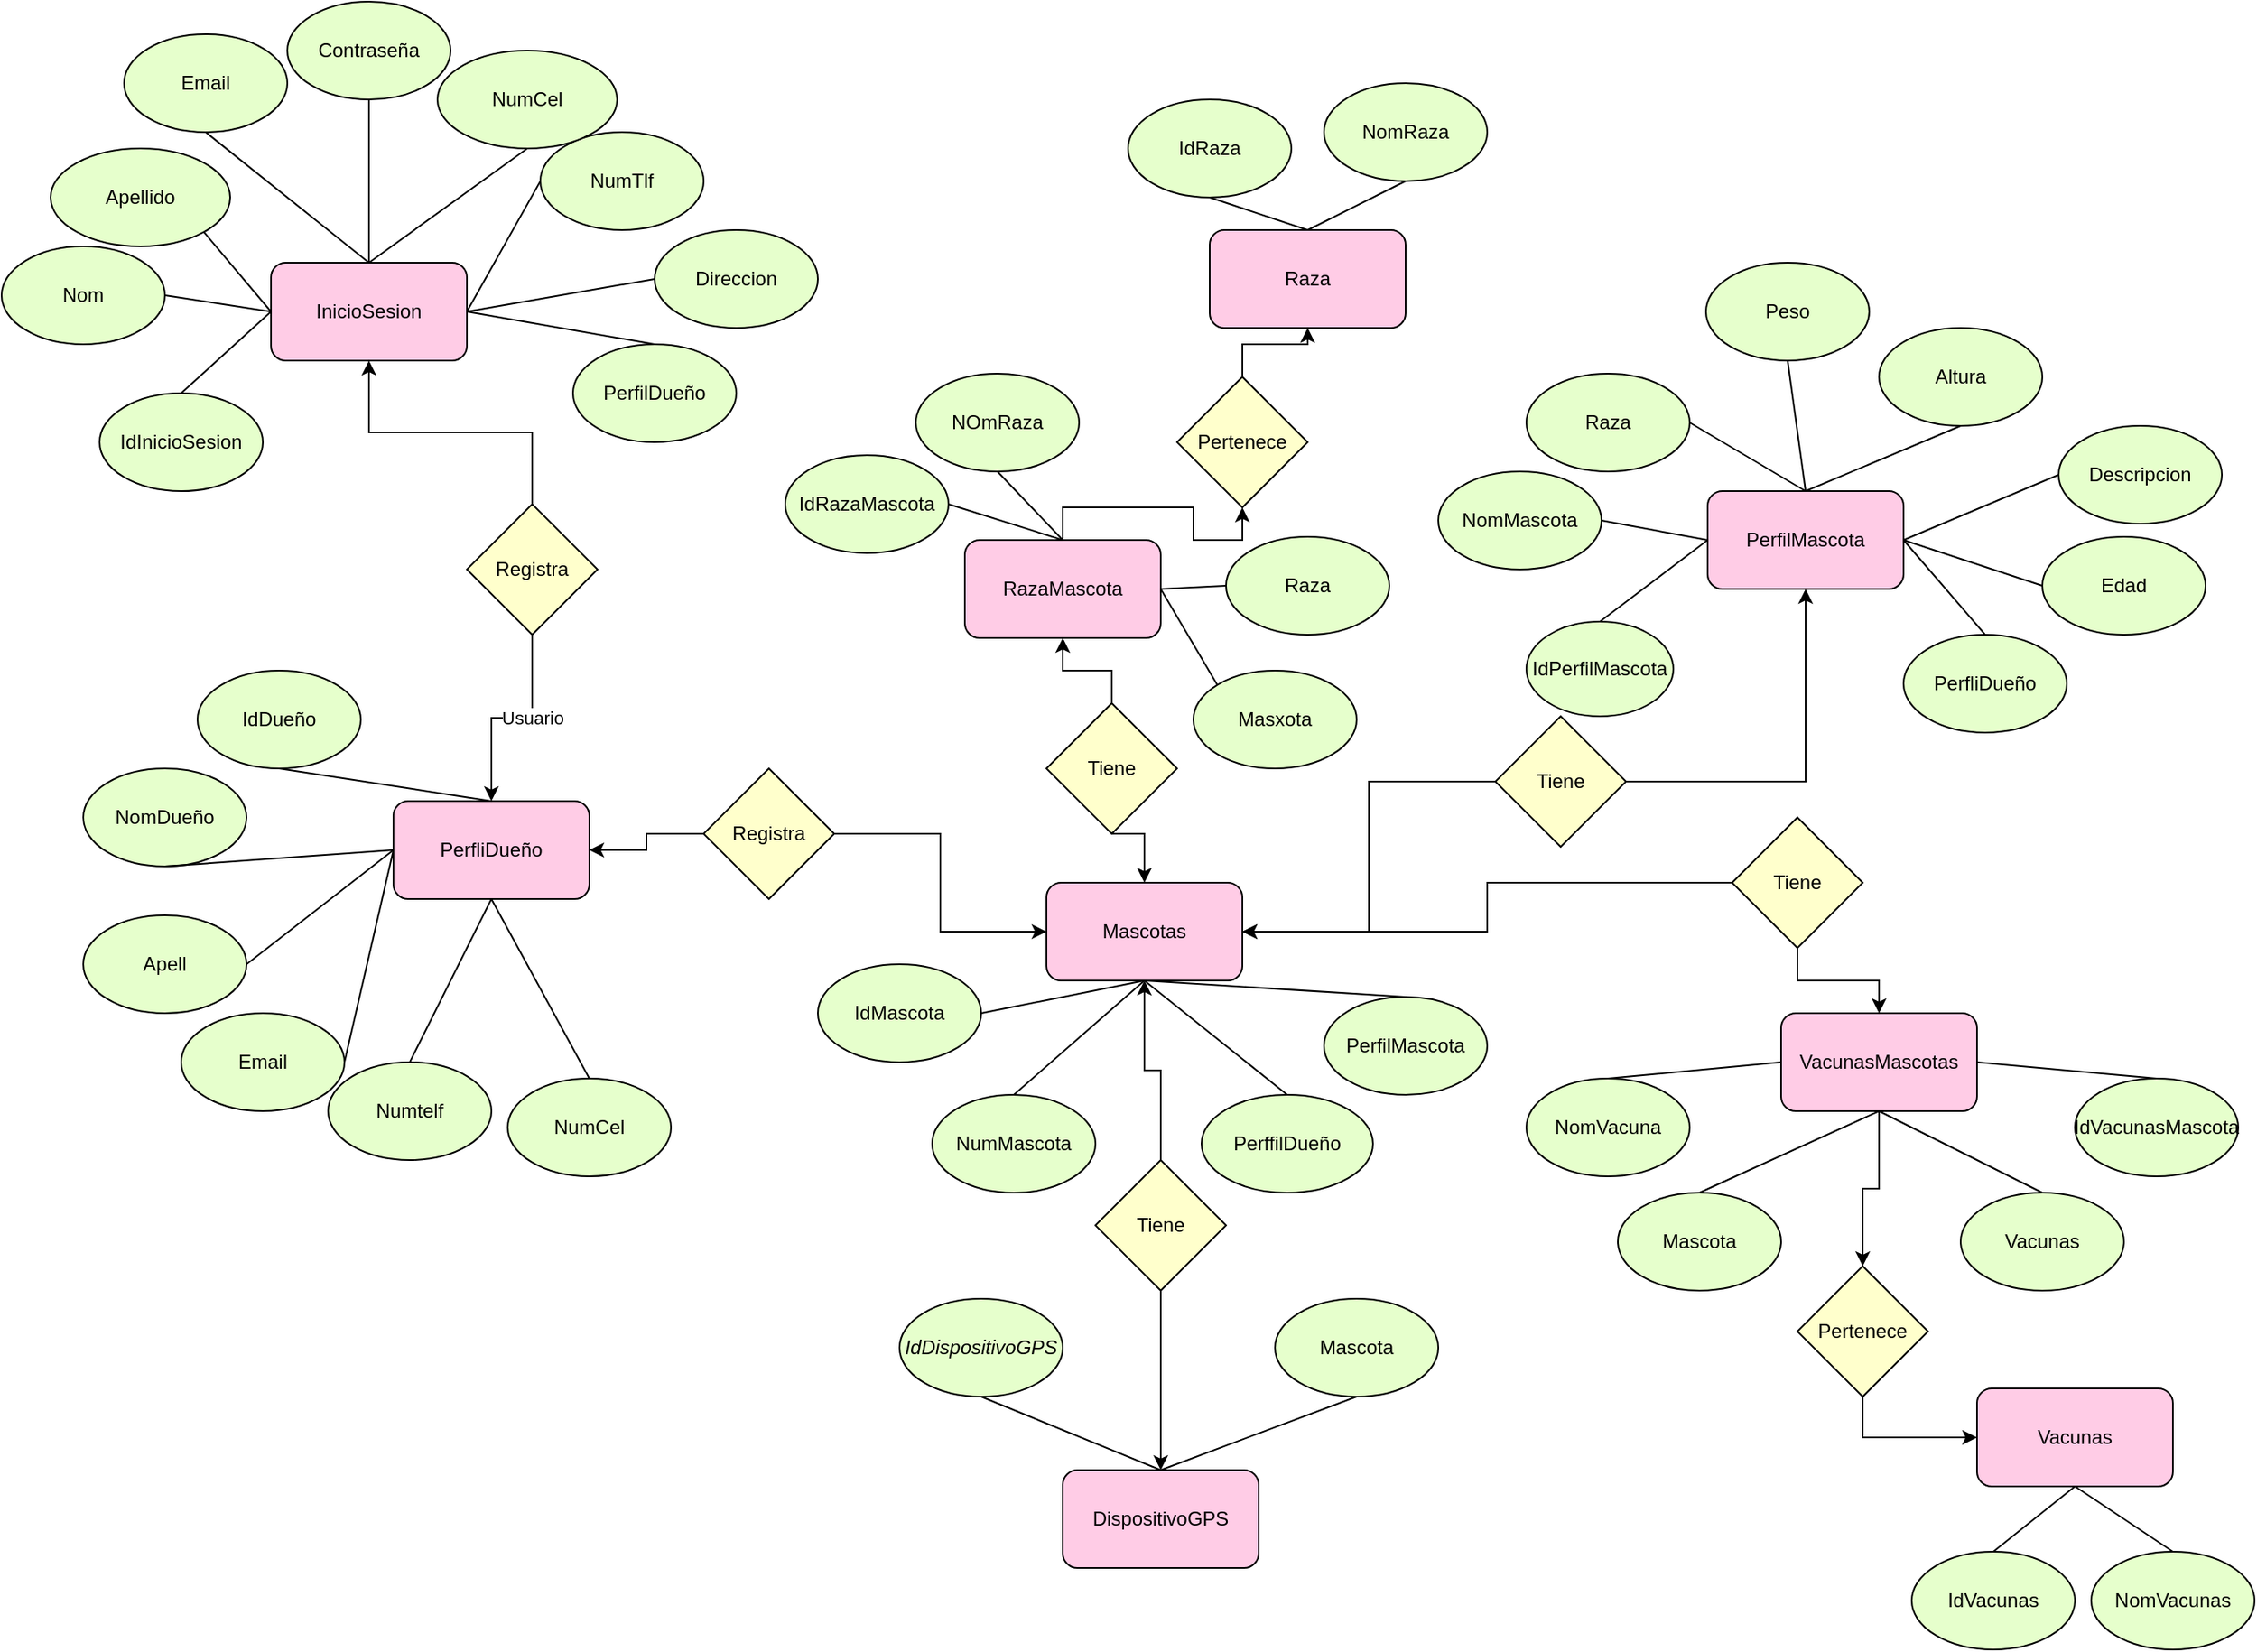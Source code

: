 <mxfile version="24.7.6">
  <diagram name="Página-1" id="7YtwFmNZtghmrdUMGdaG">
    <mxGraphModel dx="2367" dy="1738" grid="1" gridSize="10" guides="1" tooltips="1" connect="1" arrows="1" fold="1" page="1" pageScale="1" pageWidth="827" pageHeight="1169" math="0" shadow="0">
      <root>
        <mxCell id="0" />
        <mxCell id="1" parent="0" />
        <mxCell id="C1am7lI73KOrVMWv0Ogh-69" value="&lt;font style=&quot;font-size: 12px;&quot;&gt;InicioSesion&lt;/font&gt;" style="rounded=1;whiteSpace=wrap;html=1;fillColor=#FFCCE6;" vertex="1" parent="1">
          <mxGeometry x="-515" y="-80" width="120" height="60" as="geometry" />
        </mxCell>
        <mxCell id="C1am7lI73KOrVMWv0Ogh-70" value="PerfliDueño" style="rounded=1;whiteSpace=wrap;html=1;fillColor=#FFCCE6;" vertex="1" parent="1">
          <mxGeometry x="-440" y="250" width="120" height="60" as="geometry" />
        </mxCell>
        <mxCell id="C1am7lI73KOrVMWv0Ogh-71" value="Vacunas" style="rounded=1;whiteSpace=wrap;html=1;fillColor=#FFCCE6;" vertex="1" parent="1">
          <mxGeometry x="530" y="610" width="120" height="60" as="geometry" />
        </mxCell>
        <mxCell id="C1am7lI73KOrVMWv0Ogh-193" style="edgeStyle=orthogonalEdgeStyle;rounded=0;orthogonalLoop=1;jettySize=auto;html=1;exitX=0.5;exitY=1;exitDx=0;exitDy=0;entryX=0.5;entryY=0;entryDx=0;entryDy=0;" edge="1" parent="1" source="C1am7lI73KOrVMWv0Ogh-72" target="C1am7lI73KOrVMWv0Ogh-192">
          <mxGeometry relative="1" as="geometry" />
        </mxCell>
        <mxCell id="C1am7lI73KOrVMWv0Ogh-72" value="VacunasMascotas" style="rounded=1;whiteSpace=wrap;html=1;fillColor=#FFCCE6;" vertex="1" parent="1">
          <mxGeometry x="410" y="380" width="120" height="60" as="geometry" />
        </mxCell>
        <mxCell id="C1am7lI73KOrVMWv0Ogh-73" value="DispositivoGPS" style="rounded=1;whiteSpace=wrap;html=1;fillColor=#FFCCE6;" vertex="1" parent="1">
          <mxGeometry x="-30" y="660" width="120" height="60" as="geometry" />
        </mxCell>
        <mxCell id="C1am7lI73KOrVMWv0Ogh-189" style="edgeStyle=orthogonalEdgeStyle;rounded=0;orthogonalLoop=1;jettySize=auto;html=1;exitX=0.5;exitY=0;exitDx=0;exitDy=0;entryX=0.5;entryY=1;entryDx=0;entryDy=0;" edge="1" parent="1" source="C1am7lI73KOrVMWv0Ogh-74" target="C1am7lI73KOrVMWv0Ogh-187">
          <mxGeometry relative="1" as="geometry" />
        </mxCell>
        <mxCell id="C1am7lI73KOrVMWv0Ogh-74" value="RazaMascota" style="rounded=1;whiteSpace=wrap;html=1;fillColor=#FFCCE6;" vertex="1" parent="1">
          <mxGeometry x="-90" y="90" width="120" height="60" as="geometry" />
        </mxCell>
        <mxCell id="C1am7lI73KOrVMWv0Ogh-75" value="Raza" style="rounded=1;whiteSpace=wrap;html=1;fillColor=#FFCCE6;" vertex="1" parent="1">
          <mxGeometry x="60" y="-100" width="120" height="60" as="geometry" />
        </mxCell>
        <mxCell id="C1am7lI73KOrVMWv0Ogh-76" value="Mascotas" style="rounded=1;whiteSpace=wrap;html=1;fillColor=#FFCCE6;" vertex="1" parent="1">
          <mxGeometry x="-40" y="300" width="120" height="60" as="geometry" />
        </mxCell>
        <mxCell id="C1am7lI73KOrVMWv0Ogh-77" value="PerfilMascota" style="rounded=1;whiteSpace=wrap;html=1;fillColor=#FFCCE6;" vertex="1" parent="1">
          <mxGeometry x="365" y="60" width="120" height="60" as="geometry" />
        </mxCell>
        <mxCell id="C1am7lI73KOrVMWv0Ogh-82" value="NumTlf" style="ellipse;whiteSpace=wrap;html=1;fillColor=#E6FFCC;" vertex="1" parent="1">
          <mxGeometry x="-350" y="-160" width="100" height="60" as="geometry" />
        </mxCell>
        <mxCell id="C1am7lI73KOrVMWv0Ogh-83" value="Email" style="ellipse;whiteSpace=wrap;html=1;fillColor=#E6FFCC;" vertex="1" parent="1">
          <mxGeometry x="-605" y="-220" width="100" height="60" as="geometry" />
        </mxCell>
        <mxCell id="C1am7lI73KOrVMWv0Ogh-84" value="Contraseña" style="ellipse;whiteSpace=wrap;html=1;fillColor=#E6FFCC;" vertex="1" parent="1">
          <mxGeometry x="-505" y="-240" width="100" height="60" as="geometry" />
        </mxCell>
        <mxCell id="C1am7lI73KOrVMWv0Ogh-85" value="NumCel" style="ellipse;whiteSpace=wrap;html=1;fillColor=#E6FFCC;" vertex="1" parent="1">
          <mxGeometry x="-413" y="-210" width="110" height="60" as="geometry" />
        </mxCell>
        <mxCell id="C1am7lI73KOrVMWv0Ogh-86" value="Apellido" style="ellipse;whiteSpace=wrap;html=1;fillColor=#E6FFCC;" vertex="1" parent="1">
          <mxGeometry x="-650" y="-150" width="110" height="60" as="geometry" />
        </mxCell>
        <mxCell id="C1am7lI73KOrVMWv0Ogh-87" value="Nom" style="ellipse;whiteSpace=wrap;html=1;fillColor=#E6FFCC;" vertex="1" parent="1">
          <mxGeometry x="-680" y="-90" width="100" height="60" as="geometry" />
        </mxCell>
        <mxCell id="C1am7lI73KOrVMWv0Ogh-88" value="IdInicioSesion" style="ellipse;whiteSpace=wrap;html=1;fillColor=#E6FFCC;" vertex="1" parent="1">
          <mxGeometry x="-620" width="100" height="60" as="geometry" />
        </mxCell>
        <mxCell id="C1am7lI73KOrVMWv0Ogh-89" value="Direccion" style="ellipse;whiteSpace=wrap;html=1;fillColor=#E6FFCC;" vertex="1" parent="1">
          <mxGeometry x="-280" y="-100" width="100" height="60" as="geometry" />
        </mxCell>
        <mxCell id="C1am7lI73KOrVMWv0Ogh-90" value="PerfilDueño" style="ellipse;whiteSpace=wrap;html=1;fillColor=#E6FFCC;" vertex="1" parent="1">
          <mxGeometry x="-330" y="-30" width="100" height="60" as="geometry" />
        </mxCell>
        <mxCell id="C1am7lI73KOrVMWv0Ogh-93" value="Apell" style="ellipse;whiteSpace=wrap;html=1;fillColor=#E6FFCC;" vertex="1" parent="1">
          <mxGeometry x="-630" y="320" width="100" height="60" as="geometry" />
        </mxCell>
        <mxCell id="C1am7lI73KOrVMWv0Ogh-94" value="NomDueño" style="ellipse;whiteSpace=wrap;html=1;fillColor=#E6FFCC;" vertex="1" parent="1">
          <mxGeometry x="-630" y="230" width="100" height="60" as="geometry" />
        </mxCell>
        <mxCell id="C1am7lI73KOrVMWv0Ogh-95" value="IdDueño" style="ellipse;whiteSpace=wrap;html=1;fillColor=#E6FFCC;" vertex="1" parent="1">
          <mxGeometry x="-560" y="170" width="100" height="60" as="geometry" />
        </mxCell>
        <mxCell id="C1am7lI73KOrVMWv0Ogh-96" value="Email" style="ellipse;whiteSpace=wrap;html=1;fillColor=#E6FFCC;" vertex="1" parent="1">
          <mxGeometry x="-570" y="380" width="100" height="60" as="geometry" />
        </mxCell>
        <mxCell id="C1am7lI73KOrVMWv0Ogh-97" value="NumCel" style="ellipse;whiteSpace=wrap;html=1;fillColor=#E6FFCC;" vertex="1" parent="1">
          <mxGeometry x="-370" y="420" width="100" height="60" as="geometry" />
        </mxCell>
        <mxCell id="C1am7lI73KOrVMWv0Ogh-98" value="Numtelf" style="ellipse;whiteSpace=wrap;html=1;fillColor=#E6FFCC;" vertex="1" parent="1">
          <mxGeometry x="-480" y="410" width="100" height="60" as="geometry" />
        </mxCell>
        <mxCell id="C1am7lI73KOrVMWv0Ogh-99" value="IdMascota" style="ellipse;whiteSpace=wrap;html=1;fillColor=#E6FFCC;" vertex="1" parent="1">
          <mxGeometry x="-180" y="350" width="100" height="60" as="geometry" />
        </mxCell>
        <mxCell id="C1am7lI73KOrVMWv0Ogh-100" value="NumMascota" style="ellipse;whiteSpace=wrap;html=1;fillColor=#E6FFCC;" vertex="1" parent="1">
          <mxGeometry x="-110" y="430" width="100" height="60" as="geometry" />
        </mxCell>
        <mxCell id="C1am7lI73KOrVMWv0Ogh-101" value="PerffilDueño" style="ellipse;whiteSpace=wrap;html=1;fillColor=#E6FFCC;" vertex="1" parent="1">
          <mxGeometry x="55" y="430" width="105" height="60" as="geometry" />
        </mxCell>
        <mxCell id="C1am7lI73KOrVMWv0Ogh-102" value="PerfilMascota" style="ellipse;whiteSpace=wrap;html=1;fillColor=#E6FFCC;" vertex="1" parent="1">
          <mxGeometry x="130" y="370" width="100" height="60" as="geometry" />
        </mxCell>
        <mxCell id="C1am7lI73KOrVMWv0Ogh-103" value="IdDispositivoGPS" style="ellipse;whiteSpace=wrap;html=1;fontStyle=2;fillColor=#E6FFCC;" vertex="1" parent="1">
          <mxGeometry x="-130" y="555" width="100" height="60" as="geometry" />
        </mxCell>
        <mxCell id="C1am7lI73KOrVMWv0Ogh-104" value="Mascota" style="ellipse;whiteSpace=wrap;html=1;fillColor=#E6FFCC;" vertex="1" parent="1">
          <mxGeometry x="100" y="555" width="100" height="60" as="geometry" />
        </mxCell>
        <mxCell id="C1am7lI73KOrVMWv0Ogh-105" value="NomMascota" style="ellipse;whiteSpace=wrap;html=1;fillColor=#E6FFCC;" vertex="1" parent="1">
          <mxGeometry x="200" y="48" width="100" height="60" as="geometry" />
        </mxCell>
        <mxCell id="C1am7lI73KOrVMWv0Ogh-106" value="IdPerfilMascota" style="ellipse;whiteSpace=wrap;html=1;fillColor=#E6FFCC;" vertex="1" parent="1">
          <mxGeometry x="254" y="140" width="90" height="58" as="geometry" />
        </mxCell>
        <mxCell id="C1am7lI73KOrVMWv0Ogh-107" value="Raza" style="ellipse;whiteSpace=wrap;html=1;fillColor=#E6FFCC;" vertex="1" parent="1">
          <mxGeometry x="254" y="-12" width="100" height="60" as="geometry" />
        </mxCell>
        <mxCell id="C1am7lI73KOrVMWv0Ogh-108" value="PerfliDueño" style="ellipse;whiteSpace=wrap;html=1;fillColor=#E6FFCC;" vertex="1" parent="1">
          <mxGeometry x="485" y="148" width="100" height="60" as="geometry" />
        </mxCell>
        <mxCell id="C1am7lI73KOrVMWv0Ogh-109" value="Edad" style="ellipse;whiteSpace=wrap;html=1;fillColor=#E6FFCC;" vertex="1" parent="1">
          <mxGeometry x="570" y="88" width="100" height="60" as="geometry" />
        </mxCell>
        <mxCell id="C1am7lI73KOrVMWv0Ogh-110" value="Descripcion" style="ellipse;whiteSpace=wrap;html=1;fillColor=#E6FFCC;" vertex="1" parent="1">
          <mxGeometry x="580" y="20" width="100" height="60" as="geometry" />
        </mxCell>
        <mxCell id="C1am7lI73KOrVMWv0Ogh-111" value="Peso" style="ellipse;whiteSpace=wrap;html=1;fillColor=#E6FFCC;" vertex="1" parent="1">
          <mxGeometry x="364" y="-80" width="100" height="60" as="geometry" />
        </mxCell>
        <mxCell id="C1am7lI73KOrVMWv0Ogh-112" value="Altura" style="ellipse;whiteSpace=wrap;html=1;fillColor=#E6FFCC;" vertex="1" parent="1">
          <mxGeometry x="470" y="-40" width="100" height="60" as="geometry" />
        </mxCell>
        <mxCell id="C1am7lI73KOrVMWv0Ogh-115" value="NomRaza" style="ellipse;whiteSpace=wrap;html=1;fillColor=#E6FFCC;" vertex="1" parent="1">
          <mxGeometry x="130" y="-190" width="100" height="60" as="geometry" />
        </mxCell>
        <mxCell id="C1am7lI73KOrVMWv0Ogh-116" value="IdRaza" style="ellipse;whiteSpace=wrap;html=1;fillColor=#E6FFCC;" vertex="1" parent="1">
          <mxGeometry x="10" y="-180" width="100" height="60" as="geometry" />
        </mxCell>
        <mxCell id="C1am7lI73KOrVMWv0Ogh-117" value="NOmRaza" style="ellipse;whiteSpace=wrap;html=1;fillColor=#E6FFCC;" vertex="1" parent="1">
          <mxGeometry x="-120" y="-12" width="100" height="60" as="geometry" />
        </mxCell>
        <mxCell id="C1am7lI73KOrVMWv0Ogh-118" value="IdRazaMascota" style="ellipse;whiteSpace=wrap;html=1;fillColor=#E6FFCC;" vertex="1" parent="1">
          <mxGeometry x="-200" y="38" width="100" height="60" as="geometry" />
        </mxCell>
        <mxCell id="C1am7lI73KOrVMWv0Ogh-119" value="Raza" style="ellipse;whiteSpace=wrap;html=1;fillColor=#E6FFCC;" vertex="1" parent="1">
          <mxGeometry x="70" y="88" width="100" height="60" as="geometry" />
        </mxCell>
        <mxCell id="C1am7lI73KOrVMWv0Ogh-120" value="Masxota" style="ellipse;whiteSpace=wrap;html=1;fillColor=#E6FFCC;" vertex="1" parent="1">
          <mxGeometry x="50" y="170" width="100" height="60" as="geometry" />
        </mxCell>
        <mxCell id="C1am7lI73KOrVMWv0Ogh-121" value="IdVacunas" style="ellipse;whiteSpace=wrap;html=1;fillColor=#E6FFCC;" vertex="1" parent="1">
          <mxGeometry x="490" y="710" width="100" height="60" as="geometry" />
        </mxCell>
        <mxCell id="C1am7lI73KOrVMWv0Ogh-122" value="NomVacunas" style="ellipse;whiteSpace=wrap;html=1;fillColor=#E6FFCC;" vertex="1" parent="1">
          <mxGeometry x="600" y="710" width="100" height="60" as="geometry" />
        </mxCell>
        <mxCell id="C1am7lI73KOrVMWv0Ogh-123" value="IdVacunasMascota" style="ellipse;whiteSpace=wrap;html=1;fillColor=#E6FFCC;" vertex="1" parent="1">
          <mxGeometry x="590" y="420" width="100" height="60" as="geometry" />
        </mxCell>
        <mxCell id="C1am7lI73KOrVMWv0Ogh-124" value="Vacunas" style="ellipse;whiteSpace=wrap;html=1;fillColor=#E6FFCC;" vertex="1" parent="1">
          <mxGeometry x="520" y="490" width="100" height="60" as="geometry" />
        </mxCell>
        <mxCell id="C1am7lI73KOrVMWv0Ogh-125" value="Mascota" style="ellipse;whiteSpace=wrap;html=1;fillColor=#E6FFCC;" vertex="1" parent="1">
          <mxGeometry x="310" y="490" width="100" height="60" as="geometry" />
        </mxCell>
        <mxCell id="C1am7lI73KOrVMWv0Ogh-126" value="NomVacuna" style="ellipse;whiteSpace=wrap;html=1;fillColor=#E6FFCC;" vertex="1" parent="1">
          <mxGeometry x="254" y="420" width="100" height="60" as="geometry" />
        </mxCell>
        <mxCell id="C1am7lI73KOrVMWv0Ogh-127" value="" style="endArrow=none;html=1;rounded=0;exitX=0.5;exitY=0;exitDx=0;exitDy=0;entryX=0;entryY=0.5;entryDx=0;entryDy=0;fillColor=#E6FFCC;" edge="1" parent="1" source="C1am7lI73KOrVMWv0Ogh-88" target="C1am7lI73KOrVMWv0Ogh-69">
          <mxGeometry width="50" height="50" relative="1" as="geometry">
            <mxPoint x="30" y="210" as="sourcePoint" />
            <mxPoint x="80" y="160" as="targetPoint" />
          </mxGeometry>
        </mxCell>
        <mxCell id="C1am7lI73KOrVMWv0Ogh-128" value="" style="endArrow=none;html=1;rounded=0;exitX=1;exitY=0.5;exitDx=0;exitDy=0;entryX=0;entryY=0.5;entryDx=0;entryDy=0;fillColor=#E6FFCC;" edge="1" parent="1" source="C1am7lI73KOrVMWv0Ogh-87" target="C1am7lI73KOrVMWv0Ogh-69">
          <mxGeometry width="50" height="50" relative="1" as="geometry">
            <mxPoint x="-420" y="5" as="sourcePoint" />
            <mxPoint x="-320" y="-45" as="targetPoint" />
          </mxGeometry>
        </mxCell>
        <mxCell id="C1am7lI73KOrVMWv0Ogh-129" value="" style="endArrow=none;html=1;rounded=0;exitX=1;exitY=1;exitDx=0;exitDy=0;entryX=0;entryY=0.5;entryDx=0;entryDy=0;fillColor=#E6FFCC;" edge="1" parent="1" source="C1am7lI73KOrVMWv0Ogh-86" target="C1am7lI73KOrVMWv0Ogh-69">
          <mxGeometry width="50" height="50" relative="1" as="geometry">
            <mxPoint x="-410" y="50" as="sourcePoint" />
            <mxPoint x="-310" as="targetPoint" />
          </mxGeometry>
        </mxCell>
        <mxCell id="C1am7lI73KOrVMWv0Ogh-130" value="" style="endArrow=none;html=1;rounded=0;exitX=0.5;exitY=1;exitDx=0;exitDy=0;entryX=0.5;entryY=0;entryDx=0;entryDy=0;fillColor=#E6FFCC;" edge="1" parent="1" source="C1am7lI73KOrVMWv0Ogh-83" target="C1am7lI73KOrVMWv0Ogh-69">
          <mxGeometry width="50" height="50" relative="1" as="geometry">
            <mxPoint x="-400" y="60" as="sourcePoint" />
            <mxPoint x="-300" y="10" as="targetPoint" />
          </mxGeometry>
        </mxCell>
        <mxCell id="C1am7lI73KOrVMWv0Ogh-131" value="" style="endArrow=none;html=1;rounded=0;exitX=0.5;exitY=1;exitDx=0;exitDy=0;entryX=0.5;entryY=0;entryDx=0;entryDy=0;fillColor=#E6FFCC;" edge="1" parent="1" source="C1am7lI73KOrVMWv0Ogh-84" target="C1am7lI73KOrVMWv0Ogh-69">
          <mxGeometry width="50" height="50" relative="1" as="geometry">
            <mxPoint x="-390" y="70" as="sourcePoint" />
            <mxPoint x="-290" y="20" as="targetPoint" />
          </mxGeometry>
        </mxCell>
        <mxCell id="C1am7lI73KOrVMWv0Ogh-132" value="" style="endArrow=none;html=1;rounded=0;entryX=0.5;entryY=1;entryDx=0;entryDy=0;exitX=0.5;exitY=0;exitDx=0;exitDy=0;fillColor=#E6FFCC;" edge="1" parent="1" source="C1am7lI73KOrVMWv0Ogh-69" target="C1am7lI73KOrVMWv0Ogh-85">
          <mxGeometry width="50" height="50" relative="1" as="geometry">
            <mxPoint x="-260" y="-50" as="sourcePoint" />
            <mxPoint x="-280" y="30" as="targetPoint" />
          </mxGeometry>
        </mxCell>
        <mxCell id="C1am7lI73KOrVMWv0Ogh-133" value="" style="endArrow=none;html=1;rounded=0;exitX=1;exitY=0.5;exitDx=0;exitDy=0;entryX=0;entryY=0.5;entryDx=0;entryDy=0;fillColor=#E6FFCC;" edge="1" parent="1" source="C1am7lI73KOrVMWv0Ogh-69" target="C1am7lI73KOrVMWv0Ogh-82">
          <mxGeometry width="50" height="50" relative="1" as="geometry">
            <mxPoint x="-370" y="90" as="sourcePoint" />
            <mxPoint x="-270" y="40" as="targetPoint" />
          </mxGeometry>
        </mxCell>
        <mxCell id="C1am7lI73KOrVMWv0Ogh-134" value="" style="endArrow=none;html=1;rounded=0;exitX=1;exitY=0.5;exitDx=0;exitDy=0;entryX=0;entryY=0.5;entryDx=0;entryDy=0;fillColor=#E6FFCC;" edge="1" parent="1" source="C1am7lI73KOrVMWv0Ogh-69" target="C1am7lI73KOrVMWv0Ogh-89">
          <mxGeometry width="50" height="50" relative="1" as="geometry">
            <mxPoint x="-360" y="100" as="sourcePoint" />
            <mxPoint x="-260" y="50" as="targetPoint" />
          </mxGeometry>
        </mxCell>
        <mxCell id="C1am7lI73KOrVMWv0Ogh-135" value="" style="endArrow=none;html=1;rounded=0;exitX=1;exitY=0.5;exitDx=0;exitDy=0;entryX=0.5;entryY=0;entryDx=0;entryDy=0;fillColor=#E6FFCC;" edge="1" parent="1" source="C1am7lI73KOrVMWv0Ogh-69" target="C1am7lI73KOrVMWv0Ogh-90">
          <mxGeometry width="50" height="50" relative="1" as="geometry">
            <mxPoint x="-350" y="110" as="sourcePoint" />
            <mxPoint x="-250" y="60" as="targetPoint" />
          </mxGeometry>
        </mxCell>
        <mxCell id="C1am7lI73KOrVMWv0Ogh-136" value="" style="endArrow=none;html=1;rounded=0;entryX=0.5;entryY=0;entryDx=0;entryDy=0;exitX=0.5;exitY=1;exitDx=0;exitDy=0;fillColor=#E6FFCC;" edge="1" parent="1" source="C1am7lI73KOrVMWv0Ogh-95" target="C1am7lI73KOrVMWv0Ogh-70">
          <mxGeometry width="50" height="50" relative="1" as="geometry">
            <mxPoint x="-300" y="240" as="sourcePoint" />
            <mxPoint x="-240" y="70" as="targetPoint" />
          </mxGeometry>
        </mxCell>
        <mxCell id="C1am7lI73KOrVMWv0Ogh-137" value="" style="endArrow=none;html=1;rounded=0;exitX=0.5;exitY=1;exitDx=0;exitDy=0;entryX=0;entryY=0.5;entryDx=0;entryDy=0;fillColor=#E6FFCC;" edge="1" parent="1" source="C1am7lI73KOrVMWv0Ogh-94" target="C1am7lI73KOrVMWv0Ogh-70">
          <mxGeometry width="50" height="50" relative="1" as="geometry">
            <mxPoint x="-330" y="130" as="sourcePoint" />
            <mxPoint x="-230" y="80" as="targetPoint" />
          </mxGeometry>
        </mxCell>
        <mxCell id="C1am7lI73KOrVMWv0Ogh-138" value="" style="endArrow=none;html=1;rounded=0;exitX=1;exitY=0.5;exitDx=0;exitDy=0;entryX=0;entryY=0.5;entryDx=0;entryDy=0;fillColor=#E6FFCC;" edge="1" parent="1" source="C1am7lI73KOrVMWv0Ogh-93" target="C1am7lI73KOrVMWv0Ogh-70">
          <mxGeometry width="50" height="50" relative="1" as="geometry">
            <mxPoint x="-320" y="140" as="sourcePoint" />
            <mxPoint x="-220" y="90" as="targetPoint" />
          </mxGeometry>
        </mxCell>
        <mxCell id="C1am7lI73KOrVMWv0Ogh-139" value="" style="endArrow=none;html=1;rounded=0;entryX=0;entryY=0.5;entryDx=0;entryDy=0;exitX=1;exitY=0.5;exitDx=0;exitDy=0;fillColor=#E6FFCC;" edge="1" parent="1" source="C1am7lI73KOrVMWv0Ogh-96" target="C1am7lI73KOrVMWv0Ogh-70">
          <mxGeometry width="50" height="50" relative="1" as="geometry">
            <mxPoint x="-380" y="360" as="sourcePoint" />
            <mxPoint x="-210" y="100" as="targetPoint" />
          </mxGeometry>
        </mxCell>
        <mxCell id="C1am7lI73KOrVMWv0Ogh-140" value="" style="endArrow=none;html=1;rounded=0;exitX=0.5;exitY=0;exitDx=0;exitDy=0;entryX=0.5;entryY=1;entryDx=0;entryDy=0;fillColor=#E6FFCC;" edge="1" parent="1" source="C1am7lI73KOrVMWv0Ogh-98" target="C1am7lI73KOrVMWv0Ogh-70">
          <mxGeometry width="50" height="50" relative="1" as="geometry">
            <mxPoint x="-300" y="160" as="sourcePoint" />
            <mxPoint x="-200" y="110" as="targetPoint" />
          </mxGeometry>
        </mxCell>
        <mxCell id="C1am7lI73KOrVMWv0Ogh-141" value="" style="endArrow=none;html=1;rounded=0;entryX=0.5;entryY=1;entryDx=0;entryDy=0;exitX=0.5;exitY=0;exitDx=0;exitDy=0;fillColor=#E6FFCC;" edge="1" parent="1" source="C1am7lI73KOrVMWv0Ogh-97" target="C1am7lI73KOrVMWv0Ogh-70">
          <mxGeometry width="50" height="50" relative="1" as="geometry">
            <mxPoint x="-230" y="390" as="sourcePoint" />
            <mxPoint x="-190" y="120" as="targetPoint" />
          </mxGeometry>
        </mxCell>
        <mxCell id="C1am7lI73KOrVMWv0Ogh-142" value="" style="endArrow=none;html=1;rounded=0;exitX=1;exitY=0.5;exitDx=0;exitDy=0;entryX=0.5;entryY=1;entryDx=0;entryDy=0;fillColor=#E6FFCC;" edge="1" parent="1" source="C1am7lI73KOrVMWv0Ogh-99" target="C1am7lI73KOrVMWv0Ogh-76">
          <mxGeometry width="50" height="50" relative="1" as="geometry">
            <mxPoint x="-280" y="180" as="sourcePoint" />
            <mxPoint x="-180" y="130" as="targetPoint" />
          </mxGeometry>
        </mxCell>
        <mxCell id="C1am7lI73KOrVMWv0Ogh-143" value="" style="endArrow=none;html=1;rounded=0;exitX=0.5;exitY=0;exitDx=0;exitDy=0;entryX=0.5;entryY=1;entryDx=0;entryDy=0;fillColor=#E6FFCC;" edge="1" parent="1" source="C1am7lI73KOrVMWv0Ogh-100" target="C1am7lI73KOrVMWv0Ogh-76">
          <mxGeometry width="50" height="50" relative="1" as="geometry">
            <mxPoint x="-270" y="190" as="sourcePoint" />
            <mxPoint x="-170" y="140" as="targetPoint" />
          </mxGeometry>
        </mxCell>
        <mxCell id="C1am7lI73KOrVMWv0Ogh-144" value="" style="endArrow=none;html=1;rounded=0;exitX=0.5;exitY=1;exitDx=0;exitDy=0;entryX=0.5;entryY=0;entryDx=0;entryDy=0;fillColor=#E6FFCC;" edge="1" parent="1" source="C1am7lI73KOrVMWv0Ogh-76" target="C1am7lI73KOrVMWv0Ogh-101">
          <mxGeometry width="50" height="50" relative="1" as="geometry">
            <mxPoint x="-260" y="200" as="sourcePoint" />
            <mxPoint x="-160" y="150" as="targetPoint" />
          </mxGeometry>
        </mxCell>
        <mxCell id="C1am7lI73KOrVMWv0Ogh-145" value="" style="endArrow=none;html=1;rounded=0;exitX=0.5;exitY=1;exitDx=0;exitDy=0;entryX=0.5;entryY=0;entryDx=0;entryDy=0;fillColor=#E6FFCC;" edge="1" parent="1" source="C1am7lI73KOrVMWv0Ogh-76" target="C1am7lI73KOrVMWv0Ogh-102">
          <mxGeometry width="50" height="50" relative="1" as="geometry">
            <mxPoint x="-250" y="210" as="sourcePoint" />
            <mxPoint x="-150" y="160" as="targetPoint" />
          </mxGeometry>
        </mxCell>
        <mxCell id="C1am7lI73KOrVMWv0Ogh-146" value="" style="endArrow=none;html=1;rounded=0;exitX=1;exitY=0.5;exitDx=0;exitDy=0;entryX=0.5;entryY=0;entryDx=0;entryDy=0;fillColor=#E6FFCC;" edge="1" parent="1" source="C1am7lI73KOrVMWv0Ogh-118" target="C1am7lI73KOrVMWv0Ogh-74">
          <mxGeometry width="50" height="50" relative="1" as="geometry">
            <mxPoint x="-240" y="220" as="sourcePoint" />
            <mxPoint x="-140" y="170" as="targetPoint" />
          </mxGeometry>
        </mxCell>
        <mxCell id="C1am7lI73KOrVMWv0Ogh-148" value="" style="endArrow=none;html=1;rounded=0;entryX=0.5;entryY=0;entryDx=0;entryDy=0;exitX=0.5;exitY=1;exitDx=0;exitDy=0;fillColor=#E6FFCC;" edge="1" parent="1" source="C1am7lI73KOrVMWv0Ogh-117" target="C1am7lI73KOrVMWv0Ogh-74">
          <mxGeometry width="50" height="50" relative="1" as="geometry">
            <mxPoint x="40" y="130" as="sourcePoint" />
            <mxPoint x="40" y="160" as="targetPoint" />
          </mxGeometry>
        </mxCell>
        <mxCell id="C1am7lI73KOrVMWv0Ogh-149" value="" style="endArrow=none;html=1;rounded=0;exitX=1;exitY=0.5;exitDx=0;exitDy=0;entryX=0;entryY=0;entryDx=0;entryDy=0;fillColor=#E6FFCC;" edge="1" parent="1" source="C1am7lI73KOrVMWv0Ogh-74" target="C1am7lI73KOrVMWv0Ogh-120">
          <mxGeometry width="50" height="50" relative="1" as="geometry">
            <mxPoint x="-220" y="240" as="sourcePoint" />
            <mxPoint x="-120" y="190" as="targetPoint" />
          </mxGeometry>
        </mxCell>
        <mxCell id="C1am7lI73KOrVMWv0Ogh-150" value="" style="endArrow=none;html=1;rounded=0;exitX=1;exitY=0.5;exitDx=0;exitDy=0;entryX=0;entryY=0.5;entryDx=0;entryDy=0;fillColor=#E6FFCC;" edge="1" parent="1" source="C1am7lI73KOrVMWv0Ogh-74" target="C1am7lI73KOrVMWv0Ogh-119">
          <mxGeometry width="50" height="50" relative="1" as="geometry">
            <mxPoint x="-210" y="250" as="sourcePoint" />
            <mxPoint x="-110" y="200" as="targetPoint" />
          </mxGeometry>
        </mxCell>
        <mxCell id="C1am7lI73KOrVMWv0Ogh-151" value="" style="endArrow=none;html=1;rounded=0;exitX=0.5;exitY=0;exitDx=0;exitDy=0;entryX=0.5;entryY=1;entryDx=0;entryDy=0;fillColor=#E6FFCC;" edge="1" parent="1" source="C1am7lI73KOrVMWv0Ogh-75" target="C1am7lI73KOrVMWv0Ogh-116">
          <mxGeometry width="50" height="50" relative="1" as="geometry">
            <mxPoint x="-200" y="260" as="sourcePoint" />
            <mxPoint x="-100" y="210" as="targetPoint" />
          </mxGeometry>
        </mxCell>
        <mxCell id="C1am7lI73KOrVMWv0Ogh-152" value="" style="endArrow=none;html=1;rounded=0;exitX=0.5;exitY=0;exitDx=0;exitDy=0;entryX=0.5;entryY=1;entryDx=0;entryDy=0;fillColor=#E6FFCC;" edge="1" parent="1" source="C1am7lI73KOrVMWv0Ogh-75" target="C1am7lI73KOrVMWv0Ogh-115">
          <mxGeometry width="50" height="50" relative="1" as="geometry">
            <mxPoint x="-190" y="270" as="sourcePoint" />
            <mxPoint x="230" y="-40" as="targetPoint" />
          </mxGeometry>
        </mxCell>
        <mxCell id="C1am7lI73KOrVMWv0Ogh-154" value="" style="endArrow=none;html=1;rounded=0;entryX=0.5;entryY=0;entryDx=0;entryDy=0;exitX=1;exitY=0.5;exitDx=0;exitDy=0;fillColor=#E6FFCC;" edge="1" parent="1" source="C1am7lI73KOrVMWv0Ogh-107" target="C1am7lI73KOrVMWv0Ogh-77">
          <mxGeometry width="50" height="50" relative="1" as="geometry">
            <mxPoint x="385" y="-105" as="sourcePoint" />
            <mxPoint x="485" y="-155" as="targetPoint" />
          </mxGeometry>
        </mxCell>
        <mxCell id="C1am7lI73KOrVMWv0Ogh-155" value="" style="endArrow=none;html=1;rounded=0;entryX=0.5;entryY=0;entryDx=0;entryDy=0;exitX=0.5;exitY=1;exitDx=0;exitDy=0;fillColor=#E6FFCC;" edge="1" parent="1" source="C1am7lI73KOrVMWv0Ogh-111" target="C1am7lI73KOrVMWv0Ogh-77">
          <mxGeometry width="50" height="50" relative="1" as="geometry">
            <mxPoint x="370" y="10" as="sourcePoint" />
            <mxPoint x="495" y="-145" as="targetPoint" />
          </mxGeometry>
        </mxCell>
        <mxCell id="C1am7lI73KOrVMWv0Ogh-156" value="" style="endArrow=none;html=1;rounded=0;entryX=0.5;entryY=1;entryDx=0;entryDy=0;exitX=0.5;exitY=0;exitDx=0;exitDy=0;fillColor=#E6FFCC;" edge="1" parent="1" source="C1am7lI73KOrVMWv0Ogh-77" target="C1am7lI73KOrVMWv0Ogh-112">
          <mxGeometry width="50" height="50" relative="1" as="geometry">
            <mxPoint x="410" y="60" as="sourcePoint" />
            <mxPoint x="505" y="-135" as="targetPoint" />
          </mxGeometry>
        </mxCell>
        <mxCell id="C1am7lI73KOrVMWv0Ogh-157" value="" style="endArrow=none;html=1;rounded=0;exitX=1;exitY=0.5;exitDx=0;exitDy=0;entryX=0;entryY=0.5;entryDx=0;entryDy=0;fillColor=#E6FFCC;" edge="1" parent="1" source="C1am7lI73KOrVMWv0Ogh-77" target="C1am7lI73KOrVMWv0Ogh-110">
          <mxGeometry width="50" height="50" relative="1" as="geometry">
            <mxPoint x="415" y="-75" as="sourcePoint" />
            <mxPoint x="515" y="-125" as="targetPoint" />
          </mxGeometry>
        </mxCell>
        <mxCell id="C1am7lI73KOrVMWv0Ogh-158" value="" style="endArrow=none;html=1;rounded=0;entryX=0;entryY=0.5;entryDx=0;entryDy=0;exitX=1;exitY=0.5;exitDx=0;exitDy=0;fillColor=#E6FFCC;" edge="1" parent="1" source="C1am7lI73KOrVMWv0Ogh-77" target="C1am7lI73KOrVMWv0Ogh-109">
          <mxGeometry width="50" height="50" relative="1" as="geometry">
            <mxPoint x="480" y="90" as="sourcePoint" />
            <mxPoint x="525" y="-115" as="targetPoint" />
          </mxGeometry>
        </mxCell>
        <mxCell id="C1am7lI73KOrVMWv0Ogh-159" value="" style="endArrow=none;html=1;rounded=0;exitX=0.5;exitY=0;exitDx=0;exitDy=0;entryX=0;entryY=0.5;entryDx=0;entryDy=0;fillColor=#E6FFCC;" edge="1" parent="1" source="C1am7lI73KOrVMWv0Ogh-106" target="C1am7lI73KOrVMWv0Ogh-77">
          <mxGeometry width="50" height="50" relative="1" as="geometry">
            <mxPoint x="435" y="-55" as="sourcePoint" />
            <mxPoint x="535" y="-105" as="targetPoint" />
          </mxGeometry>
        </mxCell>
        <mxCell id="C1am7lI73KOrVMWv0Ogh-160" value="" style="endArrow=none;html=1;rounded=0;exitX=0;exitY=0.5;exitDx=0;exitDy=0;entryX=1;entryY=0.5;entryDx=0;entryDy=0;fillColor=#E6FFCC;" edge="1" parent="1" source="C1am7lI73KOrVMWv0Ogh-77" target="C1am7lI73KOrVMWv0Ogh-105">
          <mxGeometry width="50" height="50" relative="1" as="geometry">
            <mxPoint x="445" y="-45" as="sourcePoint" />
            <mxPoint x="330" y="100" as="targetPoint" />
          </mxGeometry>
        </mxCell>
        <mxCell id="C1am7lI73KOrVMWv0Ogh-161" value="" style="endArrow=none;html=1;rounded=0;entryX=0.5;entryY=0;entryDx=0;entryDy=0;exitX=1;exitY=0.5;exitDx=0;exitDy=0;fillColor=#E6FFCC;" edge="1" parent="1" source="C1am7lI73KOrVMWv0Ogh-77" target="C1am7lI73KOrVMWv0Ogh-108">
          <mxGeometry width="50" height="50" relative="1" as="geometry">
            <mxPoint x="470" y="80" as="sourcePoint" />
            <mxPoint x="530" y="60" as="targetPoint" />
          </mxGeometry>
        </mxCell>
        <mxCell id="C1am7lI73KOrVMWv0Ogh-162" value="" style="endArrow=none;html=1;rounded=0;exitX=1;exitY=0.5;exitDx=0;exitDy=0;entryX=0.5;entryY=0;entryDx=0;entryDy=0;fillColor=#E6FFCC;" edge="1" parent="1" source="C1am7lI73KOrVMWv0Ogh-72" target="C1am7lI73KOrVMWv0Ogh-123">
          <mxGeometry width="50" height="50" relative="1" as="geometry">
            <mxPoint x="350" y="340" as="sourcePoint" />
            <mxPoint x="440" y="300" as="targetPoint" />
          </mxGeometry>
        </mxCell>
        <mxCell id="C1am7lI73KOrVMWv0Ogh-163" value="" style="endArrow=none;html=1;rounded=0;exitX=0.5;exitY=0;exitDx=0;exitDy=0;entryX=0;entryY=0.5;entryDx=0;entryDy=0;fillColor=#E6FFCC;" edge="1" parent="1" source="C1am7lI73KOrVMWv0Ogh-126" target="C1am7lI73KOrVMWv0Ogh-72">
          <mxGeometry width="50" height="50" relative="1" as="geometry">
            <mxPoint x="360" y="350" as="sourcePoint" />
            <mxPoint x="450" y="310" as="targetPoint" />
          </mxGeometry>
        </mxCell>
        <mxCell id="C1am7lI73KOrVMWv0Ogh-165" value="" style="endArrow=none;html=1;rounded=0;exitX=0.5;exitY=0;exitDx=0;exitDy=0;entryX=0.5;entryY=1;entryDx=0;entryDy=0;fillColor=#E6FFCC;" edge="1" parent="1" source="C1am7lI73KOrVMWv0Ogh-125" target="C1am7lI73KOrVMWv0Ogh-72">
          <mxGeometry width="50" height="50" relative="1" as="geometry">
            <mxPoint x="370" y="360" as="sourcePoint" />
            <mxPoint x="460" y="320" as="targetPoint" />
          </mxGeometry>
        </mxCell>
        <mxCell id="C1am7lI73KOrVMWv0Ogh-166" value="" style="endArrow=none;html=1;rounded=0;entryX=0.5;entryY=0;entryDx=0;entryDy=0;exitX=0.5;exitY=1;exitDx=0;exitDy=0;fillColor=#E6FFCC;" edge="1" parent="1" source="C1am7lI73KOrVMWv0Ogh-72" target="C1am7lI73KOrVMWv0Ogh-124">
          <mxGeometry width="50" height="50" relative="1" as="geometry">
            <mxPoint x="400" y="380" as="sourcePoint" />
            <mxPoint x="470" y="330" as="targetPoint" />
          </mxGeometry>
        </mxCell>
        <mxCell id="C1am7lI73KOrVMWv0Ogh-167" value="" style="endArrow=none;html=1;rounded=0;exitX=0.5;exitY=0;exitDx=0;exitDy=0;entryX=0.5;entryY=1;entryDx=0;entryDy=0;fillColor=#E6FFCC;" edge="1" parent="1" source="C1am7lI73KOrVMWv0Ogh-121" target="C1am7lI73KOrVMWv0Ogh-71">
          <mxGeometry width="50" height="50" relative="1" as="geometry">
            <mxPoint x="390" y="380" as="sourcePoint" />
            <mxPoint x="480" y="340" as="targetPoint" />
          </mxGeometry>
        </mxCell>
        <mxCell id="C1am7lI73KOrVMWv0Ogh-168" value="" style="endArrow=none;html=1;rounded=0;exitX=0.5;exitY=1;exitDx=0;exitDy=0;entryX=0.5;entryY=0;entryDx=0;entryDy=0;fillColor=#E6FFCC;" edge="1" parent="1" source="C1am7lI73KOrVMWv0Ogh-71" target="C1am7lI73KOrVMWv0Ogh-122">
          <mxGeometry width="50" height="50" relative="1" as="geometry">
            <mxPoint x="400" y="390" as="sourcePoint" />
            <mxPoint x="490" y="350" as="targetPoint" />
          </mxGeometry>
        </mxCell>
        <mxCell id="C1am7lI73KOrVMWv0Ogh-169" value="" style="endArrow=none;html=1;rounded=0;exitX=0.5;exitY=0;exitDx=0;exitDy=0;entryX=0.5;entryY=1;entryDx=0;entryDy=0;fillColor=#E6FFCC;" edge="1" parent="1" source="C1am7lI73KOrVMWv0Ogh-73" target="C1am7lI73KOrVMWv0Ogh-103">
          <mxGeometry width="50" height="50" relative="1" as="geometry">
            <mxPoint x="410" y="400" as="sourcePoint" />
            <mxPoint x="500" y="360" as="targetPoint" />
          </mxGeometry>
        </mxCell>
        <mxCell id="C1am7lI73KOrVMWv0Ogh-170" value="" style="endArrow=none;html=1;rounded=0;exitX=0.5;exitY=0;exitDx=0;exitDy=0;entryX=0.5;entryY=1;entryDx=0;entryDy=0;fillColor=#E6FFCC;" edge="1" parent="1" source="C1am7lI73KOrVMWv0Ogh-73" target="C1am7lI73KOrVMWv0Ogh-104">
          <mxGeometry width="50" height="50" relative="1" as="geometry">
            <mxPoint x="420" y="410" as="sourcePoint" />
            <mxPoint x="510" y="370" as="targetPoint" />
          </mxGeometry>
        </mxCell>
        <mxCell id="C1am7lI73KOrVMWv0Ogh-174" style="edgeStyle=orthogonalEdgeStyle;rounded=0;orthogonalLoop=1;jettySize=auto;html=1;exitX=0.5;exitY=0;exitDx=0;exitDy=0;entryX=0.5;entryY=1;entryDx=0;entryDy=0;" edge="1" parent="1" source="C1am7lI73KOrVMWv0Ogh-173" target="C1am7lI73KOrVMWv0Ogh-69">
          <mxGeometry relative="1" as="geometry" />
        </mxCell>
        <mxCell id="C1am7lI73KOrVMWv0Ogh-175" style="edgeStyle=orthogonalEdgeStyle;rounded=0;orthogonalLoop=1;jettySize=auto;html=1;exitX=0.5;exitY=1;exitDx=0;exitDy=0;entryX=0.5;entryY=0;entryDx=0;entryDy=0;" edge="1" parent="1" source="C1am7lI73KOrVMWv0Ogh-173" target="C1am7lI73KOrVMWv0Ogh-70">
          <mxGeometry relative="1" as="geometry" />
        </mxCell>
        <mxCell id="C1am7lI73KOrVMWv0Ogh-176" value="Usuario" style="edgeLabel;html=1;align=center;verticalAlign=middle;resizable=0;points=[];" vertex="1" connectable="0" parent="C1am7lI73KOrVMWv0Ogh-175">
          <mxGeometry x="-0.201" relative="1" as="geometry">
            <mxPoint as="offset" />
          </mxGeometry>
        </mxCell>
        <mxCell id="C1am7lI73KOrVMWv0Ogh-173" value="Registra" style="rhombus;whiteSpace=wrap;html=1;fillColor=#FFFFCC;" vertex="1" parent="1">
          <mxGeometry x="-395" y="68" width="80" height="80" as="geometry" />
        </mxCell>
        <mxCell id="C1am7lI73KOrVMWv0Ogh-178" style="edgeStyle=orthogonalEdgeStyle;rounded=0;orthogonalLoop=1;jettySize=auto;html=1;exitX=0;exitY=0.5;exitDx=0;exitDy=0;entryX=1;entryY=0.5;entryDx=0;entryDy=0;" edge="1" parent="1" source="C1am7lI73KOrVMWv0Ogh-177" target="C1am7lI73KOrVMWv0Ogh-70">
          <mxGeometry relative="1" as="geometry" />
        </mxCell>
        <mxCell id="C1am7lI73KOrVMWv0Ogh-179" style="edgeStyle=orthogonalEdgeStyle;rounded=0;orthogonalLoop=1;jettySize=auto;html=1;exitX=1;exitY=0.5;exitDx=0;exitDy=0;entryX=0;entryY=0.5;entryDx=0;entryDy=0;" edge="1" parent="1" source="C1am7lI73KOrVMWv0Ogh-177" target="C1am7lI73KOrVMWv0Ogh-76">
          <mxGeometry relative="1" as="geometry" />
        </mxCell>
        <mxCell id="C1am7lI73KOrVMWv0Ogh-177" value="Registra" style="rhombus;whiteSpace=wrap;html=1;fillColor=#FFFFCC;" vertex="1" parent="1">
          <mxGeometry x="-250" y="230" width="80" height="80" as="geometry" />
        </mxCell>
        <mxCell id="C1am7lI73KOrVMWv0Ogh-181" style="edgeStyle=orthogonalEdgeStyle;rounded=0;orthogonalLoop=1;jettySize=auto;html=1;exitX=0;exitY=0.5;exitDx=0;exitDy=0;entryX=1;entryY=0.5;entryDx=0;entryDy=0;" edge="1" parent="1" source="C1am7lI73KOrVMWv0Ogh-180" target="C1am7lI73KOrVMWv0Ogh-76">
          <mxGeometry relative="1" as="geometry" />
        </mxCell>
        <mxCell id="C1am7lI73KOrVMWv0Ogh-182" style="edgeStyle=orthogonalEdgeStyle;rounded=0;orthogonalLoop=1;jettySize=auto;html=1;exitX=1;exitY=0.5;exitDx=0;exitDy=0;entryX=0.5;entryY=1;entryDx=0;entryDy=0;" edge="1" parent="1" source="C1am7lI73KOrVMWv0Ogh-180" target="C1am7lI73KOrVMWv0Ogh-77">
          <mxGeometry relative="1" as="geometry" />
        </mxCell>
        <mxCell id="C1am7lI73KOrVMWv0Ogh-180" value="Tiene" style="rhombus;whiteSpace=wrap;html=1;fillColor=#FFFFCC;" vertex="1" parent="1">
          <mxGeometry x="235" y="198" width="80" height="80" as="geometry" />
        </mxCell>
        <mxCell id="C1am7lI73KOrVMWv0Ogh-184" style="edgeStyle=orthogonalEdgeStyle;rounded=0;orthogonalLoop=1;jettySize=auto;html=1;exitX=0.5;exitY=0;exitDx=0;exitDy=0;entryX=0.5;entryY=1;entryDx=0;entryDy=0;" edge="1" parent="1" source="C1am7lI73KOrVMWv0Ogh-183" target="C1am7lI73KOrVMWv0Ogh-74">
          <mxGeometry relative="1" as="geometry" />
        </mxCell>
        <mxCell id="C1am7lI73KOrVMWv0Ogh-185" style="edgeStyle=orthogonalEdgeStyle;rounded=0;orthogonalLoop=1;jettySize=auto;html=1;exitX=0.5;exitY=1;exitDx=0;exitDy=0;entryX=0.5;entryY=0;entryDx=0;entryDy=0;" edge="1" parent="1" source="C1am7lI73KOrVMWv0Ogh-183" target="C1am7lI73KOrVMWv0Ogh-76">
          <mxGeometry relative="1" as="geometry" />
        </mxCell>
        <mxCell id="C1am7lI73KOrVMWv0Ogh-183" value="Tiene" style="rhombus;whiteSpace=wrap;html=1;fillColor=#FFFFCC;" vertex="1" parent="1">
          <mxGeometry x="-40" y="190" width="80" height="80" as="geometry" />
        </mxCell>
        <mxCell id="C1am7lI73KOrVMWv0Ogh-190" style="edgeStyle=orthogonalEdgeStyle;rounded=0;orthogonalLoop=1;jettySize=auto;html=1;exitX=0.5;exitY=0;exitDx=0;exitDy=0;entryX=0.5;entryY=1;entryDx=0;entryDy=0;" edge="1" parent="1" source="C1am7lI73KOrVMWv0Ogh-187" target="C1am7lI73KOrVMWv0Ogh-75">
          <mxGeometry relative="1" as="geometry" />
        </mxCell>
        <mxCell id="C1am7lI73KOrVMWv0Ogh-187" value="Pertenece" style="rhombus;whiteSpace=wrap;html=1;fillColor=#FFFFCC;" vertex="1" parent="1">
          <mxGeometry x="40" y="-10" width="80" height="80" as="geometry" />
        </mxCell>
        <mxCell id="C1am7lI73KOrVMWv0Ogh-194" style="edgeStyle=orthogonalEdgeStyle;rounded=0;orthogonalLoop=1;jettySize=auto;html=1;exitX=0.5;exitY=1;exitDx=0;exitDy=0;entryX=0;entryY=0.5;entryDx=0;entryDy=0;" edge="1" parent="1" source="C1am7lI73KOrVMWv0Ogh-192" target="C1am7lI73KOrVMWv0Ogh-71">
          <mxGeometry relative="1" as="geometry" />
        </mxCell>
        <mxCell id="C1am7lI73KOrVMWv0Ogh-192" value="Pertenece" style="rhombus;whiteSpace=wrap;html=1;fillColor=#FFFFCC;" vertex="1" parent="1">
          <mxGeometry x="420" y="535" width="80" height="80" as="geometry" />
        </mxCell>
        <mxCell id="C1am7lI73KOrVMWv0Ogh-196" style="edgeStyle=orthogonalEdgeStyle;rounded=0;orthogonalLoop=1;jettySize=auto;html=1;exitX=0.5;exitY=0;exitDx=0;exitDy=0;entryX=0.5;entryY=1;entryDx=0;entryDy=0;" edge="1" parent="1" source="C1am7lI73KOrVMWv0Ogh-195" target="C1am7lI73KOrVMWv0Ogh-76">
          <mxGeometry relative="1" as="geometry" />
        </mxCell>
        <mxCell id="C1am7lI73KOrVMWv0Ogh-197" style="edgeStyle=orthogonalEdgeStyle;rounded=0;orthogonalLoop=1;jettySize=auto;html=1;exitX=0.5;exitY=1;exitDx=0;exitDy=0;entryX=0.5;entryY=0;entryDx=0;entryDy=0;" edge="1" parent="1" source="C1am7lI73KOrVMWv0Ogh-195" target="C1am7lI73KOrVMWv0Ogh-73">
          <mxGeometry relative="1" as="geometry" />
        </mxCell>
        <mxCell id="C1am7lI73KOrVMWv0Ogh-195" value="Tiene" style="rhombus;whiteSpace=wrap;html=1;fillColor=#FFFFCC;" vertex="1" parent="1">
          <mxGeometry x="-10" y="470" width="80" height="80" as="geometry" />
        </mxCell>
        <mxCell id="C1am7lI73KOrVMWv0Ogh-199" style="edgeStyle=orthogonalEdgeStyle;rounded=0;orthogonalLoop=1;jettySize=auto;html=1;exitX=0;exitY=0.5;exitDx=0;exitDy=0;entryX=1;entryY=0.5;entryDx=0;entryDy=0;" edge="1" parent="1" source="C1am7lI73KOrVMWv0Ogh-198" target="C1am7lI73KOrVMWv0Ogh-76">
          <mxGeometry relative="1" as="geometry" />
        </mxCell>
        <mxCell id="C1am7lI73KOrVMWv0Ogh-201" style="edgeStyle=orthogonalEdgeStyle;rounded=0;orthogonalLoop=1;jettySize=auto;html=1;exitX=0.5;exitY=1;exitDx=0;exitDy=0;entryX=0.5;entryY=0;entryDx=0;entryDy=0;" edge="1" parent="1" source="C1am7lI73KOrVMWv0Ogh-198" target="C1am7lI73KOrVMWv0Ogh-72">
          <mxGeometry relative="1" as="geometry" />
        </mxCell>
        <mxCell id="C1am7lI73KOrVMWv0Ogh-198" value="Tiene" style="rhombus;whiteSpace=wrap;html=1;fillColor=#FFFFCC;" vertex="1" parent="1">
          <mxGeometry x="380" y="260" width="80" height="80" as="geometry" />
        </mxCell>
      </root>
    </mxGraphModel>
  </diagram>
</mxfile>
